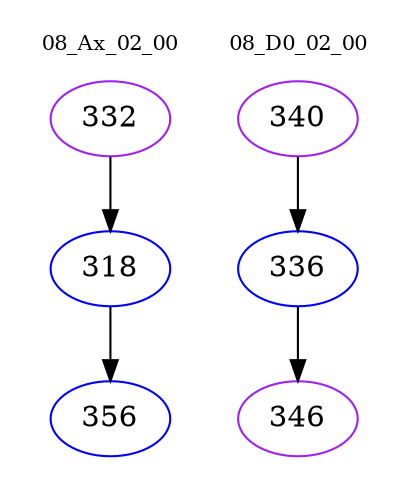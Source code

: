 digraph{
subgraph cluster_0 {
color = white
label = "08_Ax_02_00";
fontsize=10;
T0_332 [label="332", color="purple"]
T0_332 -> T0_318 [color="black"]
T0_318 [label="318", color="blue"]
T0_318 -> T0_356 [color="black"]
T0_356 [label="356", color="blue"]
}
subgraph cluster_1 {
color = white
label = "08_D0_02_00";
fontsize=10;
T1_340 [label="340", color="purple"]
T1_340 -> T1_336 [color="black"]
T1_336 [label="336", color="blue"]
T1_336 -> T1_346 [color="black"]
T1_346 [label="346", color="purple"]
}
}
